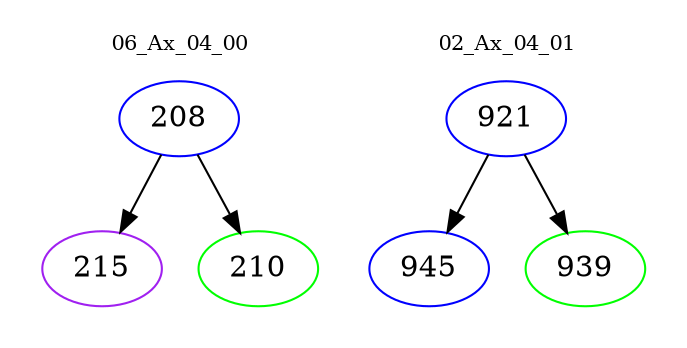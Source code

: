 digraph{
subgraph cluster_0 {
color = white
label = "06_Ax_04_00";
fontsize=10;
T0_208 [label="208", color="blue"]
T0_208 -> T0_215 [color="black"]
T0_215 [label="215", color="purple"]
T0_208 -> T0_210 [color="black"]
T0_210 [label="210", color="green"]
}
subgraph cluster_1 {
color = white
label = "02_Ax_04_01";
fontsize=10;
T1_921 [label="921", color="blue"]
T1_921 -> T1_945 [color="black"]
T1_945 [label="945", color="blue"]
T1_921 -> T1_939 [color="black"]
T1_939 [label="939", color="green"]
}
}
